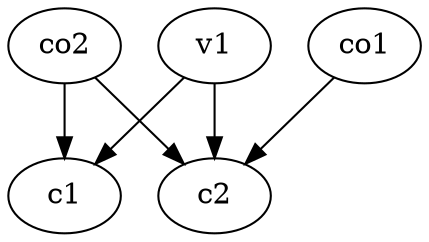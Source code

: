 strict digraph  {
c1;
c2;
v1;
co1;
co2;
v1 -> c2  [weight=1];
v1 -> c1  [weight=1];
co1 -> c2  [weight=1];
co2 -> c2  [weight=1];
co2 -> c1  [weight=1];
}
